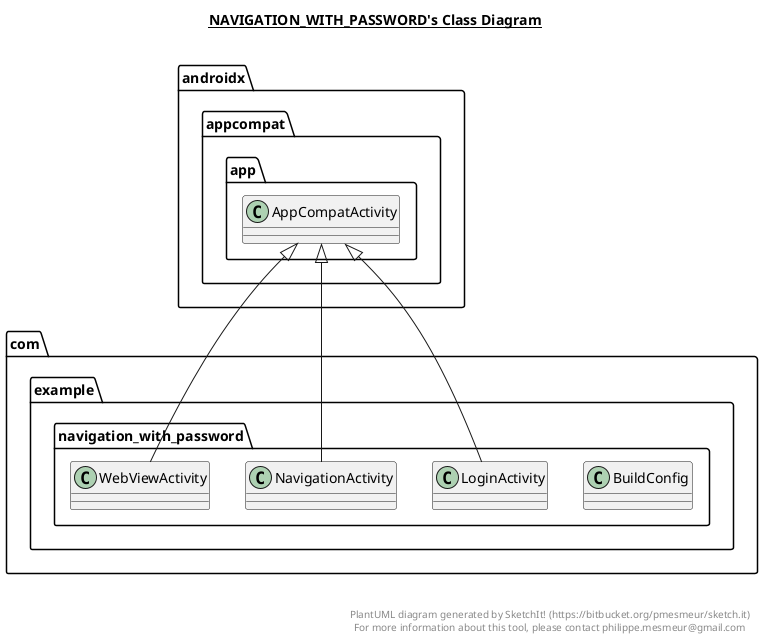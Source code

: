@startuml

title __NAVIGATION_WITH_PASSWORD's Class Diagram__\n

  namespace com.example.navigation_with_password {
    class com.example.navigation_with_password.BuildConfig {
    }
  }
  

  namespace com.example.navigation_with_password {
    class com.example.navigation_with_password.LoginActivity {
    }
  }
  

  namespace com.example.navigation_with_password {
    class com.example.navigation_with_password.NavigationActivity {
    }
  }
  

  namespace com.example.navigation_with_password {
    class com.example.navigation_with_password.WebViewActivity {
    }
  }
  

  com.example.navigation_with_password.LoginActivity -up-|> androidx.appcompat.app.AppCompatActivity
  com.example.navigation_with_password.NavigationActivity -up-|> androidx.appcompat.app.AppCompatActivity
  com.example.navigation_with_password.WebViewActivity -up-|> androidx.appcompat.app.AppCompatActivity


right footer


PlantUML diagram generated by SketchIt! (https://bitbucket.org/pmesmeur/sketch.it)
For more information about this tool, please contact philippe.mesmeur@gmail.com
endfooter

@enduml
